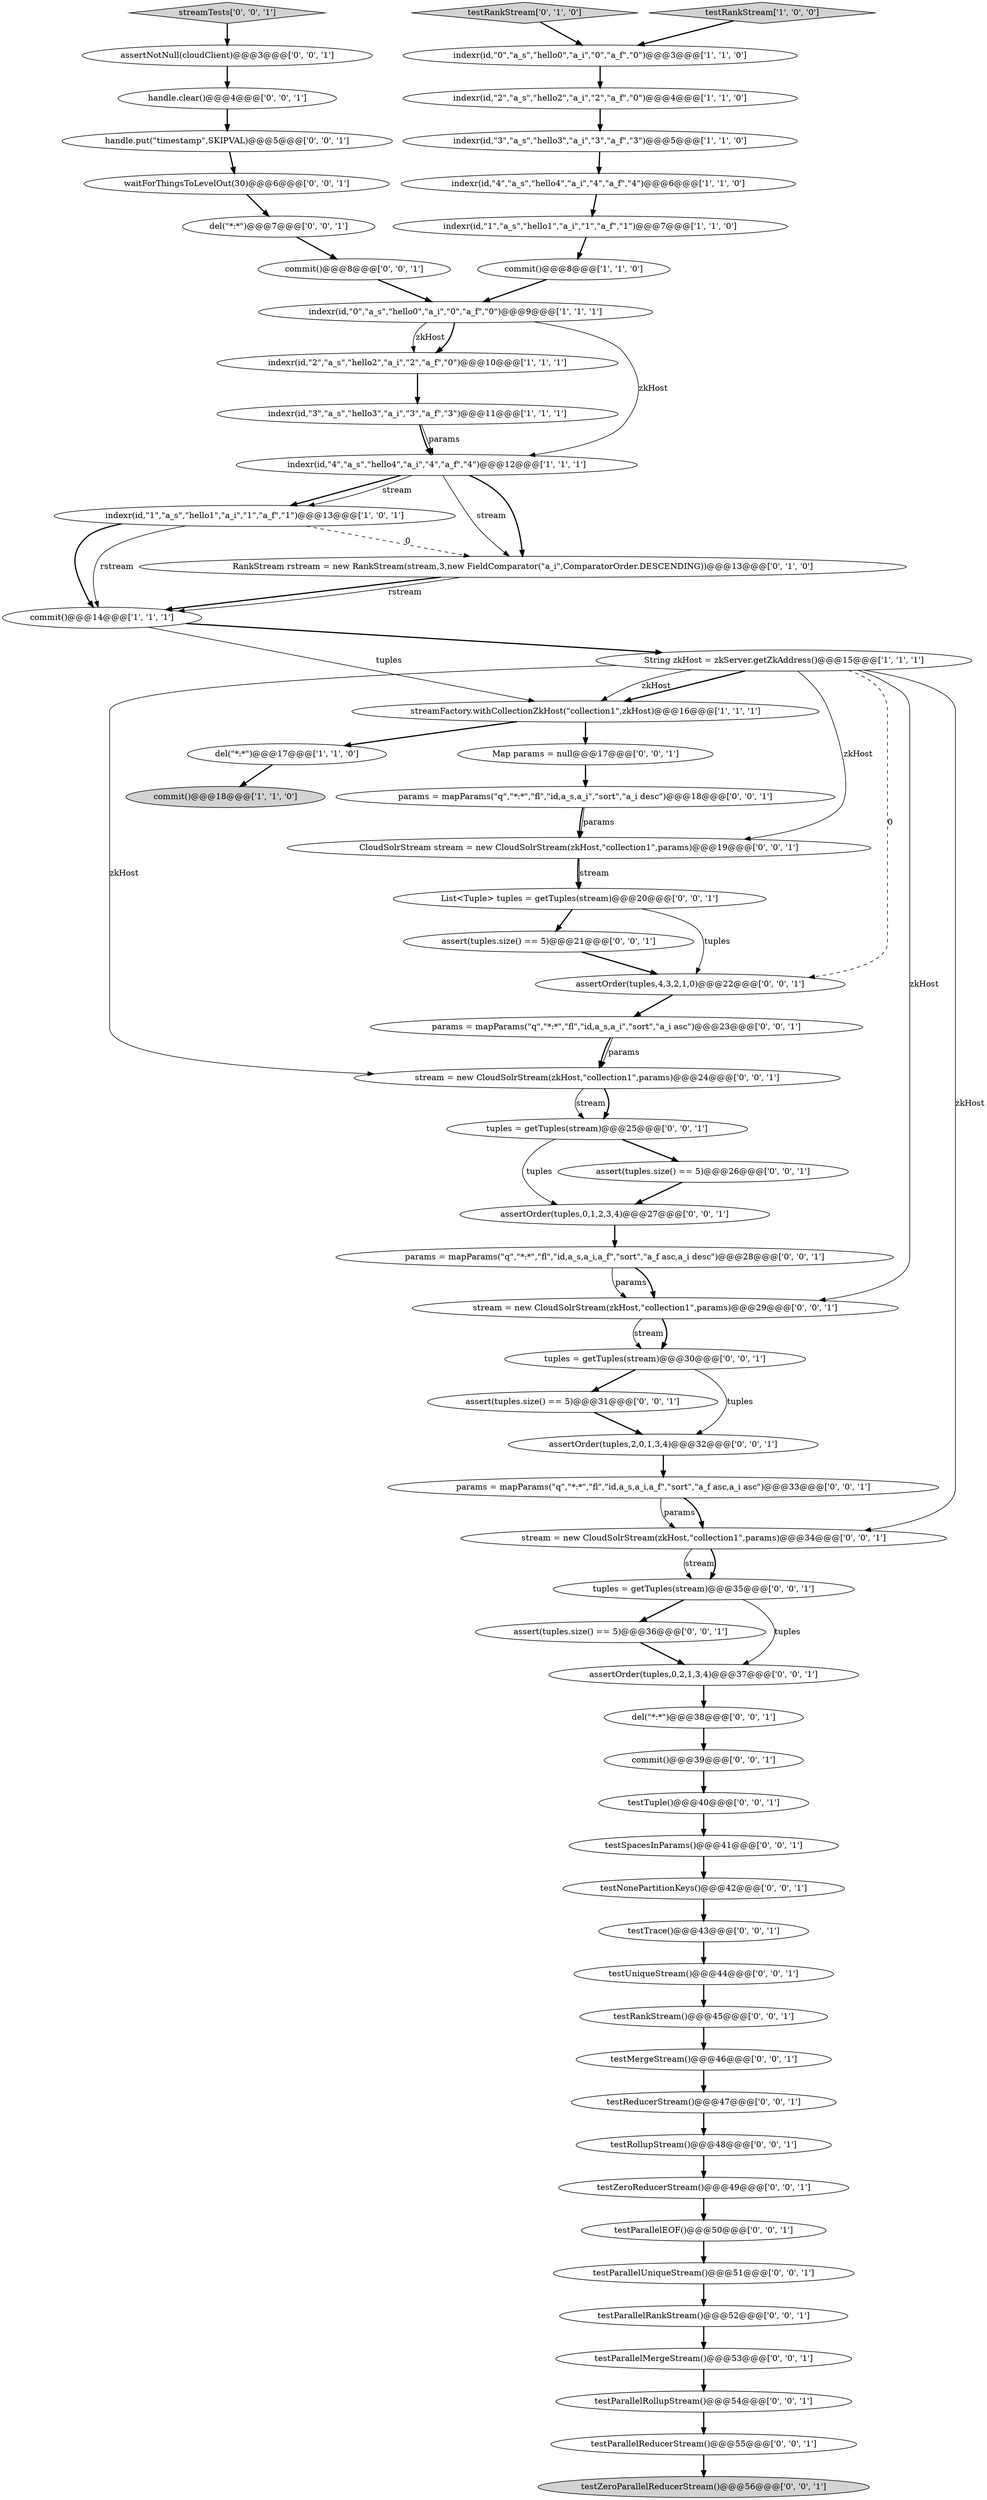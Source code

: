 digraph {
58 [style = filled, label = "tuples = getTuples(stream)@@@30@@@['0', '0', '1']", fillcolor = white, shape = ellipse image = "AAA0AAABBB3BBB"];
36 [style = filled, label = "testTrace()@@@43@@@['0', '0', '1']", fillcolor = white, shape = ellipse image = "AAA0AAABBB3BBB"];
23 [style = filled, label = "waitForThingsToLevelOut(30)@@@6@@@['0', '0', '1']", fillcolor = white, shape = ellipse image = "AAA0AAABBB3BBB"];
59 [style = filled, label = "assert(tuples.size() == 5)@@@21@@@['0', '0', '1']", fillcolor = white, shape = ellipse image = "AAA0AAABBB3BBB"];
57 [style = filled, label = "testMergeStream()@@@46@@@['0', '0', '1']", fillcolor = white, shape = ellipse image = "AAA0AAABBB3BBB"];
4 [style = filled, label = "String zkHost = zkServer.getZkAddress()@@@15@@@['1', '1', '1']", fillcolor = white, shape = ellipse image = "AAA0AAABBB1BBB"];
50 [style = filled, label = "CloudSolrStream stream = new CloudSolrStream(zkHost,\"collection1\",params)@@@19@@@['0', '0', '1']", fillcolor = white, shape = ellipse image = "AAA0AAABBB3BBB"];
22 [style = filled, label = "testNonePartitionKeys()@@@42@@@['0', '0', '1']", fillcolor = white, shape = ellipse image = "AAA0AAABBB3BBB"];
5 [style = filled, label = "indexr(id,\"3\",\"a_s\",\"hello3\",\"a_i\",\"3\",\"a_f\",\"3\")@@@5@@@['1', '1', '0']", fillcolor = white, shape = ellipse image = "AAA0AAABBB1BBB"];
49 [style = filled, label = "handle.put(\"timestamp\",SKIPVAL)@@@5@@@['0', '0', '1']", fillcolor = white, shape = ellipse image = "AAA0AAABBB3BBB"];
26 [style = filled, label = "streamTests['0', '0', '1']", fillcolor = lightgray, shape = diamond image = "AAA0AAABBB3BBB"];
21 [style = filled, label = "assertOrder(tuples,0,1,2,3,4)@@@27@@@['0', '0', '1']", fillcolor = white, shape = ellipse image = "AAA0AAABBB3BBB"];
64 [style = filled, label = "del(\"*:*\")@@@38@@@['0', '0', '1']", fillcolor = white, shape = ellipse image = "AAA0AAABBB3BBB"];
10 [style = filled, label = "indexr(id,\"4\",\"a_s\",\"hello4\",\"a_i\",\"4\",\"a_f\",\"4\")@@@12@@@['1', '1', '1']", fillcolor = white, shape = ellipse image = "AAA0AAABBB1BBB"];
60 [style = filled, label = "testSpacesInParams()@@@41@@@['0', '0', '1']", fillcolor = white, shape = ellipse image = "AAA0AAABBB3BBB"];
27 [style = filled, label = "testZeroParallelReducerStream()@@@56@@@['0', '0', '1']", fillcolor = lightgray, shape = ellipse image = "AAA0AAABBB3BBB"];
15 [style = filled, label = "indexr(id,\"2\",\"a_s\",\"hello2\",\"a_i\",\"2\",\"a_f\",\"0\")@@@10@@@['1', '1', '1']", fillcolor = white, shape = ellipse image = "AAA0AAABBB1BBB"];
53 [style = filled, label = "testParallelUniqueStream()@@@51@@@['0', '0', '1']", fillcolor = white, shape = ellipse image = "AAA0AAABBB3BBB"];
35 [style = filled, label = "stream = new CloudSolrStream(zkHost,\"collection1\",params)@@@29@@@['0', '0', '1']", fillcolor = white, shape = ellipse image = "AAA0AAABBB3BBB"];
42 [style = filled, label = "assert(tuples.size() == 5)@@@31@@@['0', '0', '1']", fillcolor = white, shape = ellipse image = "AAA0AAABBB3BBB"];
43 [style = filled, label = "assert(tuples.size() == 5)@@@36@@@['0', '0', '1']", fillcolor = white, shape = ellipse image = "AAA0AAABBB3BBB"];
62 [style = filled, label = "params = mapParams(\"q\",\"*:*\",\"fl\",\"id,a_s,a_i\",\"sort\",\"a_i asc\")@@@23@@@['0', '0', '1']", fillcolor = white, shape = ellipse image = "AAA0AAABBB3BBB"];
6 [style = filled, label = "indexr(id,\"4\",\"a_s\",\"hello4\",\"a_i\",\"4\",\"a_f\",\"4\")@@@6@@@['1', '1', '0']", fillcolor = white, shape = ellipse image = "AAA0AAABBB1BBB"];
55 [style = filled, label = "params = mapParams(\"q\",\"*:*\",\"fl\",\"id,a_s,a_i,a_f\",\"sort\",\"a_f asc,a_i desc\")@@@28@@@['0', '0', '1']", fillcolor = white, shape = ellipse image = "AAA0AAABBB3BBB"];
65 [style = filled, label = "del(\"*:*\")@@@7@@@['0', '0', '1']", fillcolor = white, shape = ellipse image = "AAA0AAABBB3BBB"];
46 [style = filled, label = "testReducerStream()@@@47@@@['0', '0', '1']", fillcolor = white, shape = ellipse image = "AAA0AAABBB3BBB"];
52 [style = filled, label = "assertOrder(tuples,2,0,1,3,4)@@@32@@@['0', '0', '1']", fillcolor = white, shape = ellipse image = "AAA0AAABBB3BBB"];
25 [style = filled, label = "testRollupStream()@@@48@@@['0', '0', '1']", fillcolor = white, shape = ellipse image = "AAA0AAABBB3BBB"];
45 [style = filled, label = "assertOrder(tuples,4,3,2,1,0)@@@22@@@['0', '0', '1']", fillcolor = white, shape = ellipse image = "AAA0AAABBB3BBB"];
20 [style = filled, label = "handle.clear()@@@4@@@['0', '0', '1']", fillcolor = white, shape = ellipse image = "AAA0AAABBB3BBB"];
44 [style = filled, label = "commit()@@@8@@@['0', '0', '1']", fillcolor = white, shape = ellipse image = "AAA0AAABBB3BBB"];
54 [style = filled, label = "testParallelRankStream()@@@52@@@['0', '0', '1']", fillcolor = white, shape = ellipse image = "AAA0AAABBB3BBB"];
33 [style = filled, label = "stream = new CloudSolrStream(zkHost,\"collection1\",params)@@@34@@@['0', '0', '1']", fillcolor = white, shape = ellipse image = "AAA0AAABBB3BBB"];
1 [style = filled, label = "commit()@@@14@@@['1', '1', '1']", fillcolor = white, shape = ellipse image = "AAA0AAABBB1BBB"];
37 [style = filled, label = "commit()@@@39@@@['0', '0', '1']", fillcolor = white, shape = ellipse image = "AAA0AAABBB3BBB"];
7 [style = filled, label = "testRankStream['1', '0', '0']", fillcolor = lightgray, shape = diamond image = "AAA0AAABBB1BBB"];
19 [style = filled, label = "assertNotNull(cloudClient)@@@3@@@['0', '0', '1']", fillcolor = white, shape = ellipse image = "AAA0AAABBB3BBB"];
0 [style = filled, label = "indexr(id,\"3\",\"a_s\",\"hello3\",\"a_i\",\"3\",\"a_f\",\"3\")@@@11@@@['1', '1', '1']", fillcolor = white, shape = ellipse image = "AAA0AAABBB1BBB"];
31 [style = filled, label = "testRankStream()@@@45@@@['0', '0', '1']", fillcolor = white, shape = ellipse image = "AAA0AAABBB3BBB"];
41 [style = filled, label = "testUniqueStream()@@@44@@@['0', '0', '1']", fillcolor = white, shape = ellipse image = "AAA0AAABBB3BBB"];
3 [style = filled, label = "indexr(id,\"1\",\"a_s\",\"hello1\",\"a_i\",\"1\",\"a_f\",\"1\")@@@7@@@['1', '1', '0']", fillcolor = white, shape = ellipse image = "AAA0AAABBB1BBB"];
8 [style = filled, label = "streamFactory.withCollectionZkHost(\"collection1\",zkHost)@@@16@@@['1', '1', '1']", fillcolor = white, shape = ellipse image = "AAA0AAABBB1BBB"];
48 [style = filled, label = "params = mapParams(\"q\",\"*:*\",\"fl\",\"id,a_s,a_i\",\"sort\",\"a_i desc\")@@@18@@@['0', '0', '1']", fillcolor = white, shape = ellipse image = "AAA0AAABBB3BBB"];
34 [style = filled, label = "testParallelMergeStream()@@@53@@@['0', '0', '1']", fillcolor = white, shape = ellipse image = "AAA0AAABBB3BBB"];
9 [style = filled, label = "commit()@@@8@@@['1', '1', '0']", fillcolor = white, shape = ellipse image = "AAA0AAABBB1BBB"];
40 [style = filled, label = "testParallelRollupStream()@@@54@@@['0', '0', '1']", fillcolor = white, shape = ellipse image = "AAA0AAABBB3BBB"];
29 [style = filled, label = "assert(tuples.size() == 5)@@@26@@@['0', '0', '1']", fillcolor = white, shape = ellipse image = "AAA0AAABBB3BBB"];
2 [style = filled, label = "commit()@@@18@@@['1', '1', '0']", fillcolor = lightgray, shape = ellipse image = "AAA0AAABBB1BBB"];
56 [style = filled, label = "assertOrder(tuples,0,2,1,3,4)@@@37@@@['0', '0', '1']", fillcolor = white, shape = ellipse image = "AAA0AAABBB3BBB"];
39 [style = filled, label = "Map params = null@@@17@@@['0', '0', '1']", fillcolor = white, shape = ellipse image = "AAA0AAABBB3BBB"];
18 [style = filled, label = "testRankStream['0', '1', '0']", fillcolor = lightgray, shape = diamond image = "AAA0AAABBB2BBB"];
11 [style = filled, label = "indexr(id,\"0\",\"a_s\",\"hello0\",\"a_i\",\"0\",\"a_f\",\"0\")@@@3@@@['1', '1', '0']", fillcolor = white, shape = ellipse image = "AAA0AAABBB1BBB"];
30 [style = filled, label = "testTuple()@@@40@@@['0', '0', '1']", fillcolor = white, shape = ellipse image = "AAA0AAABBB3BBB"];
61 [style = filled, label = "testZeroReducerStream()@@@49@@@['0', '0', '1']", fillcolor = white, shape = ellipse image = "AAA0AAABBB3BBB"];
16 [style = filled, label = "indexr(id,\"1\",\"a_s\",\"hello1\",\"a_i\",\"1\",\"a_f\",\"1\")@@@13@@@['1', '0', '1']", fillcolor = white, shape = ellipse image = "AAA0AAABBB1BBB"];
13 [style = filled, label = "del(\"*:*\")@@@17@@@['1', '1', '0']", fillcolor = white, shape = ellipse image = "AAA0AAABBB1BBB"];
32 [style = filled, label = "params = mapParams(\"q\",\"*:*\",\"fl\",\"id,a_s,a_i,a_f\",\"sort\",\"a_f asc,a_i asc\")@@@33@@@['0', '0', '1']", fillcolor = white, shape = ellipse image = "AAA0AAABBB3BBB"];
17 [style = filled, label = "RankStream rstream = new RankStream(stream,3,new FieldComparator(\"a_i\",ComparatorOrder.DESCENDING))@@@13@@@['0', '1', '0']", fillcolor = white, shape = ellipse image = "AAA1AAABBB2BBB"];
28 [style = filled, label = "tuples = getTuples(stream)@@@35@@@['0', '0', '1']", fillcolor = white, shape = ellipse image = "AAA0AAABBB3BBB"];
38 [style = filled, label = "testParallelReducerStream()@@@55@@@['0', '0', '1']", fillcolor = white, shape = ellipse image = "AAA0AAABBB3BBB"];
47 [style = filled, label = "testParallelEOF()@@@50@@@['0', '0', '1']", fillcolor = white, shape = ellipse image = "AAA0AAABBB3BBB"];
51 [style = filled, label = "stream = new CloudSolrStream(zkHost,\"collection1\",params)@@@24@@@['0', '0', '1']", fillcolor = white, shape = ellipse image = "AAA0AAABBB3BBB"];
12 [style = filled, label = "indexr(id,\"0\",\"a_s\",\"hello0\",\"a_i\",\"0\",\"a_f\",\"0\")@@@9@@@['1', '1', '1']", fillcolor = white, shape = ellipse image = "AAA0AAABBB1BBB"];
14 [style = filled, label = "indexr(id,\"2\",\"a_s\",\"hello2\",\"a_i\",\"2\",\"a_f\",\"0\")@@@4@@@['1', '1', '0']", fillcolor = white, shape = ellipse image = "AAA0AAABBB1BBB"];
63 [style = filled, label = "tuples = getTuples(stream)@@@25@@@['0', '0', '1']", fillcolor = white, shape = ellipse image = "AAA0AAABBB3BBB"];
24 [style = filled, label = "List<Tuple> tuples = getTuples(stream)@@@20@@@['0', '0', '1']", fillcolor = white, shape = ellipse image = "AAA0AAABBB3BBB"];
25->61 [style = bold, label=""];
55->35 [style = solid, label="params"];
8->39 [style = bold, label=""];
32->33 [style = solid, label="params"];
1->8 [style = solid, label="tuples"];
55->35 [style = bold, label=""];
4->8 [style = bold, label=""];
23->65 [style = bold, label=""];
7->11 [style = bold, label=""];
64->37 [style = bold, label=""];
28->56 [style = solid, label="tuples"];
15->0 [style = bold, label=""];
52->32 [style = bold, label=""];
28->43 [style = bold, label=""];
16->1 [style = bold, label=""];
37->30 [style = bold, label=""];
20->49 [style = bold, label=""];
12->10 [style = solid, label="zkHost"];
3->9 [style = bold, label=""];
61->47 [style = bold, label=""];
4->50 [style = solid, label="zkHost"];
30->60 [style = bold, label=""];
21->55 [style = bold, label=""];
45->62 [style = bold, label=""];
5->6 [style = bold, label=""];
9->12 [style = bold, label=""];
17->1 [style = bold, label=""];
4->51 [style = solid, label="zkHost"];
14->5 [style = bold, label=""];
29->21 [style = bold, label=""];
46->25 [style = bold, label=""];
50->24 [style = bold, label=""];
10->17 [style = bold, label=""];
43->56 [style = bold, label=""];
48->50 [style = bold, label=""];
65->44 [style = bold, label=""];
58->52 [style = solid, label="tuples"];
56->64 [style = bold, label=""];
35->58 [style = bold, label=""];
36->41 [style = bold, label=""];
26->19 [style = bold, label=""];
58->42 [style = bold, label=""];
42->52 [style = bold, label=""];
59->45 [style = bold, label=""];
22->36 [style = bold, label=""];
1->4 [style = bold, label=""];
16->1 [style = solid, label="rstream"];
32->33 [style = bold, label=""];
10->16 [style = bold, label=""];
62->51 [style = bold, label=""];
53->54 [style = bold, label=""];
57->46 [style = bold, label=""];
4->35 [style = solid, label="zkHost"];
39->48 [style = bold, label=""];
4->45 [style = dashed, label="0"];
35->58 [style = solid, label="stream"];
41->31 [style = bold, label=""];
11->14 [style = bold, label=""];
49->23 [style = bold, label=""];
6->3 [style = bold, label=""];
10->16 [style = solid, label="stream"];
8->13 [style = bold, label=""];
4->8 [style = solid, label="zkHost"];
24->59 [style = bold, label=""];
60->22 [style = bold, label=""];
18->11 [style = bold, label=""];
31->57 [style = bold, label=""];
40->38 [style = bold, label=""];
44->12 [style = bold, label=""];
48->50 [style = solid, label="params"];
62->51 [style = solid, label="params"];
16->17 [style = dashed, label="0"];
12->15 [style = bold, label=""];
19->20 [style = bold, label=""];
47->53 [style = bold, label=""];
33->28 [style = solid, label="stream"];
34->40 [style = bold, label=""];
4->33 [style = solid, label="zkHost"];
63->21 [style = solid, label="tuples"];
12->15 [style = solid, label="zkHost"];
33->28 [style = bold, label=""];
0->10 [style = solid, label="params"];
50->24 [style = solid, label="stream"];
0->10 [style = bold, label=""];
63->29 [style = bold, label=""];
24->45 [style = solid, label="tuples"];
51->63 [style = bold, label=""];
51->63 [style = solid, label="stream"];
13->2 [style = bold, label=""];
10->17 [style = solid, label="stream"];
38->27 [style = bold, label=""];
17->1 [style = solid, label="rstream"];
54->34 [style = bold, label=""];
}
